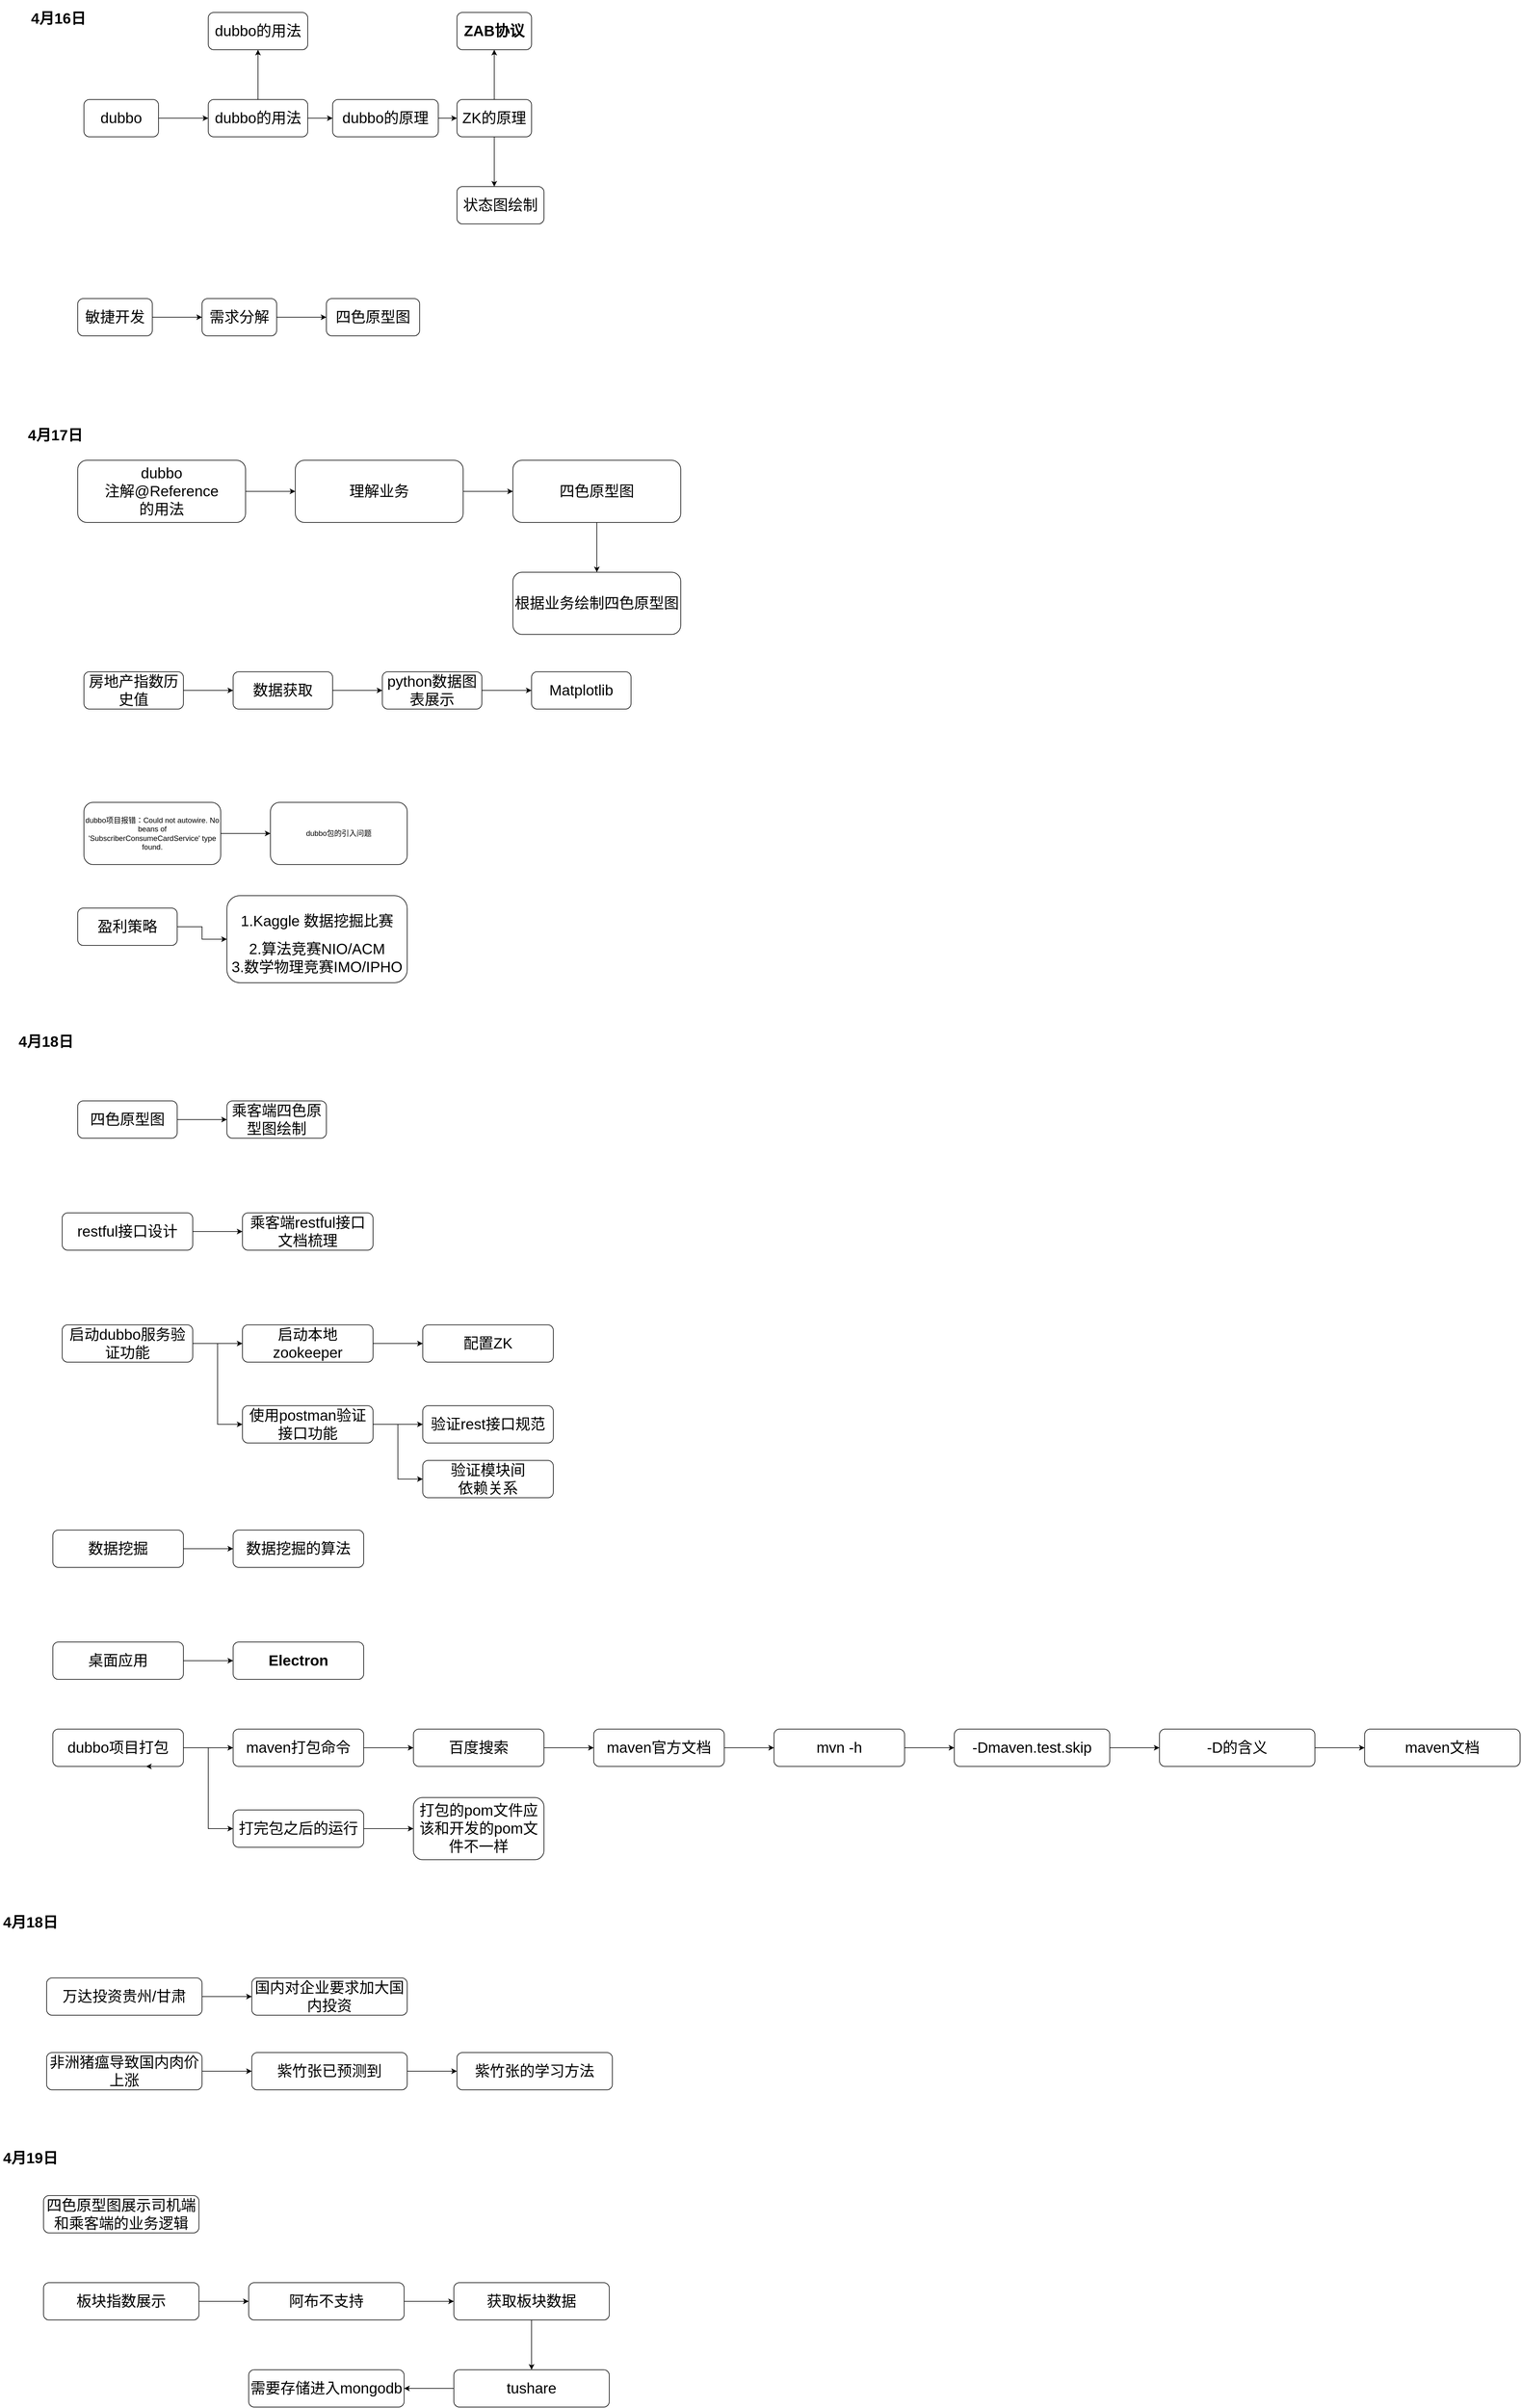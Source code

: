 <mxfile version="10.6.2" type="device"><diagram id="oVafKxZuOsHcIluwij0H" name="第 1 页"><mxGraphModel dx="1010" dy="1802" grid="1" gridSize="10" guides="1" tooltips="1" connect="1" arrows="1" fold="1" page="1" pageScale="1" pageWidth="827" pageHeight="1169" math="0" shadow="0"><root><mxCell id="0"/><mxCell id="1" parent="0"/><mxCell id="cw054OOPwmvata3xrH84-3" value="" style="edgeStyle=orthogonalEdgeStyle;rounded=0;orthogonalLoop=1;jettySize=auto;html=1;" edge="1" parent="1" source="cw054OOPwmvata3xrH84-1" target="cw054OOPwmvata3xrH84-2"><mxGeometry relative="1" as="geometry"/></mxCell><mxCell id="cw054OOPwmvata3xrH84-1" value="&lt;font style=&quot;font-size: 24px&quot;&gt;dubbo&lt;/font&gt;" style="rounded=1;whiteSpace=wrap;html=1;" vertex="1" parent="1"><mxGeometry x="210" y="150" width="120" height="60" as="geometry"/></mxCell><mxCell id="cw054OOPwmvata3xrH84-5" value="" style="edgeStyle=orthogonalEdgeStyle;rounded=0;orthogonalLoop=1;jettySize=auto;html=1;" edge="1" parent="1" source="cw054OOPwmvata3xrH84-2" target="cw054OOPwmvata3xrH84-4"><mxGeometry relative="1" as="geometry"/></mxCell><mxCell id="cw054OOPwmvata3xrH84-23" value="" style="edgeStyle=orthogonalEdgeStyle;rounded=0;orthogonalLoop=1;jettySize=auto;html=1;" edge="1" parent="1" source="cw054OOPwmvata3xrH84-2" target="cw054OOPwmvata3xrH84-22"><mxGeometry relative="1" as="geometry"/></mxCell><mxCell id="cw054OOPwmvata3xrH84-2" value="&lt;font style=&quot;font-size: 24px&quot;&gt;dubbo的用法&lt;/font&gt;" style="rounded=1;whiteSpace=wrap;html=1;" vertex="1" parent="1"><mxGeometry x="410" y="150" width="160" height="60" as="geometry"/></mxCell><mxCell id="cw054OOPwmvata3xrH84-22" value="&lt;font style=&quot;font-size: 24px&quot;&gt;dubbo的用法&lt;/font&gt;" style="rounded=1;whiteSpace=wrap;html=1;" vertex="1" parent="1"><mxGeometry x="410" y="10" width="160" height="60" as="geometry"/></mxCell><mxCell id="cw054OOPwmvata3xrH84-7" value="" style="edgeStyle=orthogonalEdgeStyle;rounded=0;orthogonalLoop=1;jettySize=auto;html=1;" edge="1" parent="1" source="cw054OOPwmvata3xrH84-4" target="cw054OOPwmvata3xrH84-6"><mxGeometry relative="1" as="geometry"/></mxCell><mxCell id="cw054OOPwmvata3xrH84-4" value="&lt;font style=&quot;font-size: 24px&quot;&gt;dubbo的原理&lt;/font&gt;" style="rounded=1;whiteSpace=wrap;html=1;" vertex="1" parent="1"><mxGeometry x="610" y="150" width="170" height="60" as="geometry"/></mxCell><mxCell id="cw054OOPwmvata3xrH84-9" value="" style="edgeStyle=orthogonalEdgeStyle;rounded=0;orthogonalLoop=1;jettySize=auto;html=1;" edge="1" parent="1" source="cw054OOPwmvata3xrH84-6" target="cw054OOPwmvata3xrH84-8"><mxGeometry relative="1" as="geometry"/></mxCell><mxCell id="cw054OOPwmvata3xrH84-13" value="" style="edgeStyle=orthogonalEdgeStyle;rounded=0;orthogonalLoop=1;jettySize=auto;html=1;" edge="1" parent="1" source="cw054OOPwmvata3xrH84-6" target="cw054OOPwmvata3xrH84-12"><mxGeometry relative="1" as="geometry"><Array as="points"><mxPoint x="870" y="270"/><mxPoint x="870" y="270"/></Array></mxGeometry></mxCell><mxCell id="cw054OOPwmvata3xrH84-6" value="&lt;font style=&quot;font-size: 24px&quot;&gt;ZK的原理&lt;/font&gt;" style="rounded=1;whiteSpace=wrap;html=1;" vertex="1" parent="1"><mxGeometry x="810" y="150" width="120" height="60" as="geometry"/></mxCell><mxCell id="cw054OOPwmvata3xrH84-12" value="&lt;span style=&quot;font-size: 24px&quot;&gt;状态图绘制&lt;/span&gt;" style="rounded=1;whiteSpace=wrap;html=1;" vertex="1" parent="1"><mxGeometry x="810" y="290" width="140" height="60" as="geometry"/></mxCell><mxCell id="cw054OOPwmvata3xrH84-8" value="&lt;h1&gt;ZAB协议&lt;/h1&gt;" style="rounded=1;whiteSpace=wrap;html=1;" vertex="1" parent="1"><mxGeometry x="810" y="10" width="120" height="60" as="geometry"/></mxCell><mxCell id="cw054OOPwmvata3xrH84-14" value="&lt;h1&gt;4月16日&lt;/h1&gt;" style="text;html=1;strokeColor=none;fillColor=none;spacing=5;spacingTop=-20;whiteSpace=wrap;overflow=hidden;rounded=0;" vertex="1" parent="1"><mxGeometry x="120" width="190" height="120" as="geometry"/></mxCell><mxCell id="cw054OOPwmvata3xrH84-17" value="" style="edgeStyle=orthogonalEdgeStyle;rounded=0;orthogonalLoop=1;jettySize=auto;html=1;" edge="1" parent="1" source="cw054OOPwmvata3xrH84-15" target="cw054OOPwmvata3xrH84-16"><mxGeometry relative="1" as="geometry"/></mxCell><mxCell id="cw054OOPwmvata3xrH84-15" value="&lt;font style=&quot;font-size: 24px&quot;&gt;敏捷开发&lt;/font&gt;" style="rounded=1;whiteSpace=wrap;html=1;" vertex="1" parent="1"><mxGeometry x="200" y="470" width="120" height="60" as="geometry"/></mxCell><mxCell id="cw054OOPwmvata3xrH84-19" value="" style="edgeStyle=orthogonalEdgeStyle;rounded=0;orthogonalLoop=1;jettySize=auto;html=1;" edge="1" parent="1" source="cw054OOPwmvata3xrH84-16" target="cw054OOPwmvata3xrH84-18"><mxGeometry relative="1" as="geometry"/></mxCell><mxCell id="cw054OOPwmvata3xrH84-16" value="&lt;font style=&quot;font-size: 24px&quot;&gt;需求分解&lt;/font&gt;" style="rounded=1;whiteSpace=wrap;html=1;" vertex="1" parent="1"><mxGeometry x="400" y="470" width="120" height="60" as="geometry"/></mxCell><mxCell id="cw054OOPwmvata3xrH84-18" value="&lt;font style=&quot;font-size: 24px&quot;&gt;四色原型图&lt;/font&gt;" style="rounded=1;whiteSpace=wrap;html=1;" vertex="1" parent="1"><mxGeometry x="600" y="470" width="150" height="60" as="geometry"/></mxCell><mxCell id="cw054OOPwmvata3xrH84-24" value="&lt;h1&gt;4月17日&lt;/h1&gt;" style="text;html=1;strokeColor=none;fillColor=none;spacing=5;spacingTop=-20;whiteSpace=wrap;overflow=hidden;rounded=0;" vertex="1" parent="1"><mxGeometry x="115" y="670" width="135" height="40" as="geometry"/></mxCell><mxCell id="cw054OOPwmvata3xrH84-28" value="" style="edgeStyle=orthogonalEdgeStyle;rounded=0;orthogonalLoop=1;jettySize=auto;html=1;" edge="1" parent="1" source="cw054OOPwmvata3xrH84-26" target="cw054OOPwmvata3xrH84-27"><mxGeometry relative="1" as="geometry"/></mxCell><mxCell id="cw054OOPwmvata3xrH84-26" value="&lt;font style=&quot;font-size: 24px&quot;&gt;dubbo&lt;br&gt;注解@&lt;/font&gt;&lt;span&gt;&lt;font style=&quot;font-size: 24px&quot;&gt;Reference&lt;br&gt;的用法&lt;br&gt;&lt;/font&gt;&lt;/span&gt;" style="rounded=1;whiteSpace=wrap;html=1;" vertex="1" parent="1"><mxGeometry x="200" y="730" width="270" height="100" as="geometry"/></mxCell><mxCell id="cw054OOPwmvata3xrH84-30" value="" style="edgeStyle=orthogonalEdgeStyle;rounded=0;orthogonalLoop=1;jettySize=auto;html=1;" edge="1" parent="1" source="cw054OOPwmvata3xrH84-27" target="cw054OOPwmvata3xrH84-29"><mxGeometry relative="1" as="geometry"/></mxCell><mxCell id="cw054OOPwmvata3xrH84-27" value="&lt;span&gt;&lt;font style=&quot;font-size: 24px&quot;&gt;理解业务&lt;br&gt;&lt;/font&gt;&lt;/span&gt;" style="rounded=1;whiteSpace=wrap;html=1;" vertex="1" parent="1"><mxGeometry x="550" y="730" width="270" height="100" as="geometry"/></mxCell><mxCell id="cw054OOPwmvata3xrH84-32" value="" style="edgeStyle=orthogonalEdgeStyle;rounded=0;orthogonalLoop=1;jettySize=auto;html=1;" edge="1" parent="1" source="cw054OOPwmvata3xrH84-29" target="cw054OOPwmvata3xrH84-31"><mxGeometry relative="1" as="geometry"/></mxCell><mxCell id="cw054OOPwmvata3xrH84-29" value="&lt;span&gt;&lt;font style=&quot;font-size: 24px&quot;&gt;四色原型图&lt;br&gt;&lt;/font&gt;&lt;/span&gt;" style="rounded=1;whiteSpace=wrap;html=1;" vertex="1" parent="1"><mxGeometry x="900" y="730" width="270" height="100" as="geometry"/></mxCell><mxCell id="cw054OOPwmvata3xrH84-31" value="&lt;span&gt;&lt;font style=&quot;font-size: 24px&quot;&gt;根据业务绘制四色原型图&lt;br&gt;&lt;/font&gt;&lt;/span&gt;" style="rounded=1;whiteSpace=wrap;html=1;" vertex="1" parent="1"><mxGeometry x="900" y="910" width="270" height="100" as="geometry"/></mxCell><mxCell id="cw054OOPwmvata3xrH84-36" value="" style="edgeStyle=orthogonalEdgeStyle;rounded=0;orthogonalLoop=1;jettySize=auto;html=1;" edge="1" parent="1" source="cw054OOPwmvata3xrH84-34" target="cw054OOPwmvata3xrH84-35"><mxGeometry relative="1" as="geometry"/></mxCell><mxCell id="cw054OOPwmvata3xrH84-34" value="&lt;span style=&quot;font-size: 24px&quot;&gt;房地产指数历史值&lt;br&gt;&lt;/span&gt;" style="rounded=1;whiteSpace=wrap;html=1;" vertex="1" parent="1"><mxGeometry x="210" y="1070" width="160" height="60" as="geometry"/></mxCell><mxCell id="cw054OOPwmvata3xrH84-38" value="" style="edgeStyle=orthogonalEdgeStyle;rounded=0;orthogonalLoop=1;jettySize=auto;html=1;" edge="1" parent="1" source="cw054OOPwmvata3xrH84-35" target="cw054OOPwmvata3xrH84-37"><mxGeometry relative="1" as="geometry"/></mxCell><mxCell id="cw054OOPwmvata3xrH84-35" value="&lt;span style=&quot;font-size: 24px&quot;&gt;数据获取&lt;br&gt;&lt;/span&gt;" style="rounded=1;whiteSpace=wrap;html=1;" vertex="1" parent="1"><mxGeometry x="450" y="1070" width="160" height="60" as="geometry"/></mxCell><mxCell id="cw054OOPwmvata3xrH84-40" value="" style="edgeStyle=orthogonalEdgeStyle;rounded=0;orthogonalLoop=1;jettySize=auto;html=1;" edge="1" parent="1" source="cw054OOPwmvata3xrH84-37" target="cw054OOPwmvata3xrH84-39"><mxGeometry relative="1" as="geometry"/></mxCell><mxCell id="cw054OOPwmvata3xrH84-37" value="&lt;span style=&quot;font-size: 24px&quot;&gt;python数据图表展示&lt;br&gt;&lt;/span&gt;" style="rounded=1;whiteSpace=wrap;html=1;" vertex="1" parent="1"><mxGeometry x="690" y="1070" width="160" height="60" as="geometry"/></mxCell><mxCell id="cw054OOPwmvata3xrH84-39" value="&lt;h1&gt;&lt;span style=&quot;font-weight: normal&quot;&gt;Matplotlib&lt;/span&gt;&lt;/h1&gt;" style="rounded=1;whiteSpace=wrap;html=1;" vertex="1" parent="1"><mxGeometry x="930" y="1070" width="160" height="60" as="geometry"/></mxCell><mxCell id="cw054OOPwmvata3xrH84-45" value="" style="edgeStyle=orthogonalEdgeStyle;rounded=0;orthogonalLoop=1;jettySize=auto;html=1;" edge="1" parent="1" source="cw054OOPwmvata3xrH84-42" target="cw054OOPwmvata3xrH84-44"><mxGeometry relative="1" as="geometry"/></mxCell><mxCell id="cw054OOPwmvata3xrH84-42" value="&lt;span&gt;dubbo项目报错：Could not autowire. No beans of 'SubscriberConsumeCardService' type found.&lt;/span&gt;&lt;br&gt;" style="rounded=1;whiteSpace=wrap;html=1;" vertex="1" parent="1"><mxGeometry x="210" y="1280" width="220" height="100" as="geometry"/></mxCell><mxCell id="cw054OOPwmvata3xrH84-44" value="&lt;span&gt;dubbo包的引入问题&lt;/span&gt;&lt;br&gt;" style="rounded=1;whiteSpace=wrap;html=1;" vertex="1" parent="1"><mxGeometry x="510" y="1280" width="220" height="100" as="geometry"/></mxCell><mxCell id="cw054OOPwmvata3xrH84-49" value="" style="edgeStyle=orthogonalEdgeStyle;rounded=0;orthogonalLoop=1;jettySize=auto;html=1;" edge="1" parent="1" source="cw054OOPwmvata3xrH84-47" target="cw054OOPwmvata3xrH84-48"><mxGeometry relative="1" as="geometry"/></mxCell><mxCell id="cw054OOPwmvata3xrH84-47" value="&lt;span style=&quot;font-size: 24px&quot;&gt;盈利策略&lt;br&gt;&lt;/span&gt;" style="rounded=1;whiteSpace=wrap;html=1;" vertex="1" parent="1"><mxGeometry x="200" y="1450" width="160" height="60" as="geometry"/></mxCell><mxCell id="cw054OOPwmvata3xrH84-48" value="&lt;h1&gt;&lt;span style=&quot;font-weight: normal&quot;&gt;&lt;font style=&quot;font-size: 24px&quot;&gt;1.Kaggle 数据挖掘比赛&lt;/font&gt;&lt;/span&gt;&lt;/h1&gt;&lt;div&gt;&lt;font style=&quot;font-size: 24px&quot;&gt;2.算法竞赛NIO/ACM&lt;/font&gt;&lt;/div&gt;&lt;div&gt;&lt;font style=&quot;font-size: 24px&quot;&gt;3.数学物理竞赛IMO/IPHO&lt;/font&gt;&lt;/div&gt;" style="rounded=1;whiteSpace=wrap;html=1;" vertex="1" parent="1"><mxGeometry x="440" y="1430" width="290" height="140" as="geometry"/></mxCell><mxCell id="cw054OOPwmvata3xrH84-50" value="&lt;h1&gt;4月18日&lt;/h1&gt;" style="text;html=1;strokeColor=none;fillColor=none;spacing=5;spacingTop=-20;whiteSpace=wrap;overflow=hidden;rounded=0;" vertex="1" parent="1"><mxGeometry x="100" y="1645" width="140" height="40" as="geometry"/></mxCell><mxCell id="cw054OOPwmvata3xrH84-54" value="" style="edgeStyle=orthogonalEdgeStyle;rounded=0;orthogonalLoop=1;jettySize=auto;html=1;" edge="1" parent="1" source="cw054OOPwmvata3xrH84-51" target="cw054OOPwmvata3xrH84-53"><mxGeometry relative="1" as="geometry"/></mxCell><mxCell id="cw054OOPwmvata3xrH84-51" value="&lt;span style=&quot;font-size: 24px&quot;&gt;四色原型图&lt;br&gt;&lt;/span&gt;" style="rounded=1;whiteSpace=wrap;html=1;" vertex="1" parent="1"><mxGeometry x="200" y="1760" width="160" height="60" as="geometry"/></mxCell><mxCell id="cw054OOPwmvata3xrH84-53" value="&lt;span style=&quot;font-size: 24px&quot;&gt;乘客端四色原型图绘制&lt;br&gt;&lt;/span&gt;" style="rounded=1;whiteSpace=wrap;html=1;" vertex="1" parent="1"><mxGeometry x="440" y="1760" width="160" height="60" as="geometry"/></mxCell><mxCell id="cw054OOPwmvata3xrH84-56" value="" style="edgeStyle=orthogonalEdgeStyle;rounded=0;orthogonalLoop=1;jettySize=auto;html=1;" edge="1" parent="1" source="cw054OOPwmvata3xrH84-52" target="cw054OOPwmvata3xrH84-55"><mxGeometry relative="1" as="geometry"/></mxCell><mxCell id="cw054OOPwmvata3xrH84-52" value="&lt;span style=&quot;font-size: 24px&quot;&gt;restful接口设计&lt;br&gt;&lt;/span&gt;" style="rounded=1;whiteSpace=wrap;html=1;" vertex="1" parent="1"><mxGeometry x="175" y="1940" width="210" height="60" as="geometry"/></mxCell><mxCell id="cw054OOPwmvata3xrH84-55" value="&lt;span style=&quot;font-size: 24px&quot;&gt;乘客端restful接口文档梳理&lt;br&gt;&lt;/span&gt;" style="rounded=1;whiteSpace=wrap;html=1;" vertex="1" parent="1"><mxGeometry x="465" y="1940" width="210" height="60" as="geometry"/></mxCell><mxCell id="cw054OOPwmvata3xrH84-59" value="" style="edgeStyle=orthogonalEdgeStyle;rounded=0;orthogonalLoop=1;jettySize=auto;html=1;" edge="1" parent="1" source="cw054OOPwmvata3xrH84-57" target="cw054OOPwmvata3xrH84-58"><mxGeometry relative="1" as="geometry"/></mxCell><mxCell id="cw054OOPwmvata3xrH84-64" style="edgeStyle=orthogonalEdgeStyle;rounded=0;orthogonalLoop=1;jettySize=auto;html=1;entryX=0;entryY=0.5;entryDx=0;entryDy=0;" edge="1" parent="1" source="cw054OOPwmvata3xrH84-57" target="cw054OOPwmvata3xrH84-62"><mxGeometry relative="1" as="geometry"/></mxCell><mxCell id="cw054OOPwmvata3xrH84-57" value="&lt;span style=&quot;font-size: 24px&quot;&gt;启动dubbo服务验证功能&lt;br&gt;&lt;/span&gt;" style="rounded=1;whiteSpace=wrap;html=1;" vertex="1" parent="1"><mxGeometry x="175" y="2120" width="210" height="60" as="geometry"/></mxCell><mxCell id="cw054OOPwmvata3xrH84-69" style="edgeStyle=orthogonalEdgeStyle;rounded=0;orthogonalLoop=1;jettySize=auto;html=1;entryX=0;entryY=0.5;entryDx=0;entryDy=0;" edge="1" parent="1" source="cw054OOPwmvata3xrH84-62" target="cw054OOPwmvata3xrH84-67"><mxGeometry relative="1" as="geometry"/></mxCell><mxCell id="cw054OOPwmvata3xrH84-71" style="edgeStyle=orthogonalEdgeStyle;rounded=0;orthogonalLoop=1;jettySize=auto;html=1;entryX=0;entryY=0.5;entryDx=0;entryDy=0;" edge="1" parent="1" source="cw054OOPwmvata3xrH84-62" target="cw054OOPwmvata3xrH84-70"><mxGeometry relative="1" as="geometry"/></mxCell><mxCell id="cw054OOPwmvata3xrH84-62" value="&lt;span style=&quot;font-size: 24px&quot;&gt;使用postman验证接口功能&lt;br&gt;&lt;/span&gt;" style="rounded=1;whiteSpace=wrap;html=1;" vertex="1" parent="1"><mxGeometry x="465" y="2250" width="210" height="60" as="geometry"/></mxCell><mxCell id="cw054OOPwmvata3xrH84-67" value="&lt;span style=&quot;font-size: 24px&quot;&gt;验证rest接口规范&lt;br&gt;&lt;/span&gt;" style="rounded=1;whiteSpace=wrap;html=1;" vertex="1" parent="1"><mxGeometry x="755" y="2250" width="210" height="60" as="geometry"/></mxCell><mxCell id="cw054OOPwmvata3xrH84-61" value="" style="edgeStyle=orthogonalEdgeStyle;rounded=0;orthogonalLoop=1;jettySize=auto;html=1;" edge="1" parent="1" source="cw054OOPwmvata3xrH84-58" target="cw054OOPwmvata3xrH84-60"><mxGeometry relative="1" as="geometry"/></mxCell><mxCell id="cw054OOPwmvata3xrH84-58" value="&lt;span style=&quot;font-size: 24px&quot;&gt;启动本地zookeeper&lt;br&gt;&lt;/span&gt;" style="rounded=1;whiteSpace=wrap;html=1;" vertex="1" parent="1"><mxGeometry x="465" y="2120" width="210" height="60" as="geometry"/></mxCell><mxCell id="cw054OOPwmvata3xrH84-60" value="&lt;span style=&quot;font-size: 24px&quot;&gt;配置ZK&lt;br&gt;&lt;/span&gt;" style="rounded=1;whiteSpace=wrap;html=1;" vertex="1" parent="1"><mxGeometry x="755" y="2120" width="210" height="60" as="geometry"/></mxCell><mxCell id="cw054OOPwmvata3xrH84-70" value="&lt;span style=&quot;font-size: 24px&quot;&gt;验证模块间&lt;br&gt;依赖关系&lt;br&gt;&lt;/span&gt;" style="rounded=1;whiteSpace=wrap;html=1;" vertex="1" parent="1"><mxGeometry x="755" y="2338" width="210" height="60" as="geometry"/></mxCell><mxCell id="cw054OOPwmvata3xrH84-74" value="" style="edgeStyle=orthogonalEdgeStyle;rounded=0;orthogonalLoop=1;jettySize=auto;html=1;" edge="1" parent="1" source="cw054OOPwmvata3xrH84-72" target="cw054OOPwmvata3xrH84-73"><mxGeometry relative="1" as="geometry"/></mxCell><mxCell id="cw054OOPwmvata3xrH84-72" value="&lt;span style=&quot;font-size: 24px&quot;&gt;数据挖掘&lt;br&gt;&lt;/span&gt;" style="rounded=1;whiteSpace=wrap;html=1;" vertex="1" parent="1"><mxGeometry x="160" y="2450" width="210" height="60" as="geometry"/></mxCell><mxCell id="cw054OOPwmvata3xrH84-73" value="&lt;span style=&quot;font-size: 24px&quot;&gt;数据挖掘的算法&lt;br&gt;&lt;/span&gt;" style="rounded=1;whiteSpace=wrap;html=1;" vertex="1" parent="1"><mxGeometry x="450" y="2450" width="210" height="60" as="geometry"/></mxCell><mxCell id="cw054OOPwmvata3xrH84-78" value="" style="edgeStyle=orthogonalEdgeStyle;rounded=0;orthogonalLoop=1;jettySize=auto;html=1;" edge="1" parent="1" source="cw054OOPwmvata3xrH84-76" target="cw054OOPwmvata3xrH84-77"><mxGeometry relative="1" as="geometry"/></mxCell><mxCell id="cw054OOPwmvata3xrH84-76" value="&lt;span style=&quot;font-size: 24px&quot;&gt;桌面应用&lt;br&gt;&lt;/span&gt;" style="rounded=1;whiteSpace=wrap;html=1;" vertex="1" parent="1"><mxGeometry x="160" y="2630" width="210" height="60" as="geometry"/></mxCell><mxCell id="cw054OOPwmvata3xrH84-77" value="&lt;h1&gt;&lt;span&gt;Electron&lt;/span&gt;&lt;/h1&gt;" style="rounded=1;whiteSpace=wrap;html=1;" vertex="1" parent="1"><mxGeometry x="450" y="2630" width="210" height="60" as="geometry"/></mxCell><mxCell id="cw054OOPwmvata3xrH84-81" value="" style="edgeStyle=orthogonalEdgeStyle;rounded=0;orthogonalLoop=1;jettySize=auto;html=1;" edge="1" parent="1" source="cw054OOPwmvata3xrH84-79" target="cw054OOPwmvata3xrH84-80"><mxGeometry relative="1" as="geometry"/></mxCell><mxCell id="cw054OOPwmvata3xrH84-96" style="edgeStyle=orthogonalEdgeStyle;rounded=0;orthogonalLoop=1;jettySize=auto;html=1;entryX=0;entryY=0.5;entryDx=0;entryDy=0;" edge="1" parent="1" source="cw054OOPwmvata3xrH84-79" target="cw054OOPwmvata3xrH84-94"><mxGeometry relative="1" as="geometry"/></mxCell><mxCell id="cw054OOPwmvata3xrH84-79" value="&lt;span style=&quot;font-size: 24px&quot;&gt;dubbo项目打包&lt;br&gt;&lt;/span&gt;" style="rounded=1;whiteSpace=wrap;html=1;" vertex="1" parent="1"><mxGeometry x="160" y="2770" width="210" height="60" as="geometry"/></mxCell><mxCell id="cw054OOPwmvata3xrH84-98" value="" style="edgeStyle=orthogonalEdgeStyle;rounded=0;orthogonalLoop=1;jettySize=auto;html=1;" edge="1" parent="1" source="cw054OOPwmvata3xrH84-94" target="cw054OOPwmvata3xrH84-97"><mxGeometry relative="1" as="geometry"/></mxCell><mxCell id="cw054OOPwmvata3xrH84-94" value="&lt;span style=&quot;font-size: 24px&quot;&gt;打完包之后的运行&lt;br&gt;&lt;/span&gt;" style="rounded=1;whiteSpace=wrap;html=1;" vertex="1" parent="1"><mxGeometry x="450" y="2900" width="210" height="60" as="geometry"/></mxCell><mxCell id="cw054OOPwmvata3xrH84-97" value="&lt;span style=&quot;font-size: 24px&quot;&gt;打包的pom文件应该和开发的pom文件不一样&lt;br&gt;&lt;/span&gt;" style="rounded=1;whiteSpace=wrap;html=1;" vertex="1" parent="1"><mxGeometry x="740" y="2880" width="210" height="100" as="geometry"/></mxCell><mxCell id="cw054OOPwmvata3xrH84-83" value="" style="edgeStyle=orthogonalEdgeStyle;rounded=0;orthogonalLoop=1;jettySize=auto;html=1;" edge="1" parent="1" source="cw054OOPwmvata3xrH84-80" target="cw054OOPwmvata3xrH84-82"><mxGeometry relative="1" as="geometry"/></mxCell><mxCell id="cw054OOPwmvata3xrH84-80" value="&lt;span style=&quot;font-size: 24px&quot;&gt;maven打包命令&lt;br&gt;&lt;/span&gt;" style="rounded=1;whiteSpace=wrap;html=1;" vertex="1" parent="1"><mxGeometry x="450" y="2770" width="210" height="60" as="geometry"/></mxCell><mxCell id="cw054OOPwmvata3xrH84-85" value="" style="edgeStyle=orthogonalEdgeStyle;rounded=0;orthogonalLoop=1;jettySize=auto;html=1;" edge="1" parent="1" source="cw054OOPwmvata3xrH84-82" target="cw054OOPwmvata3xrH84-84"><mxGeometry relative="1" as="geometry"/></mxCell><mxCell id="cw054OOPwmvata3xrH84-82" value="&lt;span style=&quot;font-size: 24px&quot;&gt;百度搜索&lt;br&gt;&lt;/span&gt;" style="rounded=1;whiteSpace=wrap;html=1;" vertex="1" parent="1"><mxGeometry x="740" y="2770" width="210" height="60" as="geometry"/></mxCell><mxCell id="cw054OOPwmvata3xrH84-87" value="" style="edgeStyle=orthogonalEdgeStyle;rounded=0;orthogonalLoop=1;jettySize=auto;html=1;" edge="1" parent="1" source="cw054OOPwmvata3xrH84-84" target="cw054OOPwmvata3xrH84-86"><mxGeometry relative="1" as="geometry"/></mxCell><mxCell id="cw054OOPwmvata3xrH84-84" value="&lt;span style=&quot;font-size: 24px&quot;&gt;maven官方文档&lt;br&gt;&lt;/span&gt;" style="rounded=1;whiteSpace=wrap;html=1;" vertex="1" parent="1"><mxGeometry x="1030" y="2770" width="210" height="60" as="geometry"/></mxCell><mxCell id="cw054OOPwmvata3xrH84-89" value="" style="edgeStyle=orthogonalEdgeStyle;rounded=0;orthogonalLoop=1;jettySize=auto;html=1;" edge="1" parent="1" source="cw054OOPwmvata3xrH84-86" target="cw054OOPwmvata3xrH84-88"><mxGeometry relative="1" as="geometry"/></mxCell><mxCell id="cw054OOPwmvata3xrH84-86" value="&lt;span style=&quot;font-size: 24px&quot;&gt;mvn -h&lt;br&gt;&lt;/span&gt;" style="rounded=1;whiteSpace=wrap;html=1;" vertex="1" parent="1"><mxGeometry x="1320" y="2770" width="210" height="60" as="geometry"/></mxCell><mxCell id="cw054OOPwmvata3xrH84-91" value="" style="edgeStyle=orthogonalEdgeStyle;rounded=0;orthogonalLoop=1;jettySize=auto;html=1;" edge="1" parent="1" source="cw054OOPwmvata3xrH84-88" target="cw054OOPwmvata3xrH84-90"><mxGeometry relative="1" as="geometry"/></mxCell><mxCell id="cw054OOPwmvata3xrH84-88" value="&lt;span&gt;&lt;font style=&quot;font-size: 24px&quot;&gt;-Dmaven.test.skip&lt;/font&gt;&lt;/span&gt;&lt;br&gt;" style="rounded=1;whiteSpace=wrap;html=1;" vertex="1" parent="1"><mxGeometry x="1610" y="2770" width="250" height="60" as="geometry"/></mxCell><mxCell id="cw054OOPwmvata3xrH84-93" value="" style="edgeStyle=orthogonalEdgeStyle;rounded=0;orthogonalLoop=1;jettySize=auto;html=1;" edge="1" parent="1" source="cw054OOPwmvata3xrH84-90" target="cw054OOPwmvata3xrH84-92"><mxGeometry relative="1" as="geometry"/></mxCell><mxCell id="cw054OOPwmvata3xrH84-90" value="&lt;span&gt;&lt;font style=&quot;font-size: 24px&quot;&gt;-D的含义&lt;/font&gt;&lt;/span&gt;&lt;br&gt;" style="rounded=1;whiteSpace=wrap;html=1;" vertex="1" parent="1"><mxGeometry x="1940" y="2770" width="250" height="60" as="geometry"/></mxCell><mxCell id="cw054OOPwmvata3xrH84-92" value="&lt;span&gt;&lt;font style=&quot;font-size: 24px&quot;&gt;maven文档&lt;/font&gt;&lt;/span&gt;&lt;br&gt;" style="rounded=1;whiteSpace=wrap;html=1;" vertex="1" parent="1"><mxGeometry x="2270" y="2770" width="250" height="60" as="geometry"/></mxCell><mxCell id="cw054OOPwmvata3xrH84-100" value="&lt;h1&gt;4月18日&lt;/h1&gt;" style="text;html=1;strokeColor=none;fillColor=none;spacing=5;spacingTop=-20;whiteSpace=wrap;overflow=hidden;rounded=0;" vertex="1" parent="1"><mxGeometry x="75" y="3060.8" width="140" height="40" as="geometry"/></mxCell><mxCell id="cw054OOPwmvata3xrH84-102" style="edgeStyle=orthogonalEdgeStyle;rounded=0;orthogonalLoop=1;jettySize=auto;html=1;exitX=0.75;exitY=1;exitDx=0;exitDy=0;entryX=0.714;entryY=1;entryDx=0;entryDy=0;entryPerimeter=0;" edge="1" parent="1" source="cw054OOPwmvata3xrH84-79" target="cw054OOPwmvata3xrH84-79"><mxGeometry relative="1" as="geometry"/></mxCell><mxCell id="cw054OOPwmvata3xrH84-107" value="" style="edgeStyle=orthogonalEdgeStyle;rounded=0;orthogonalLoop=1;jettySize=auto;html=1;" edge="1" parent="1" source="cw054OOPwmvata3xrH84-103" target="cw054OOPwmvata3xrH84-106"><mxGeometry relative="1" as="geometry"/></mxCell><mxCell id="cw054OOPwmvata3xrH84-103" value="&lt;span style=&quot;font-size: 24px&quot;&gt;万达投资贵州/甘肃&lt;br&gt;&lt;/span&gt;" style="rounded=1;whiteSpace=wrap;html=1;" vertex="1" parent="1"><mxGeometry x="150" y="3170" width="250" height="60" as="geometry"/></mxCell><mxCell id="cw054OOPwmvata3xrH84-106" value="&lt;span style=&quot;font-size: 24px&quot;&gt;国内对企业要求加大国内投资&lt;br&gt;&lt;/span&gt;" style="rounded=1;whiteSpace=wrap;html=1;" vertex="1" parent="1"><mxGeometry x="480" y="3170" width="250" height="60" as="geometry"/></mxCell><mxCell id="cw054OOPwmvata3xrH84-111" value="" style="edgeStyle=orthogonalEdgeStyle;rounded=0;orthogonalLoop=1;jettySize=auto;html=1;" edge="1" parent="1" source="cw054OOPwmvata3xrH84-109" target="cw054OOPwmvata3xrH84-110"><mxGeometry relative="1" as="geometry"/></mxCell><mxCell id="cw054OOPwmvata3xrH84-109" value="&lt;span style=&quot;font-size: 24px&quot;&gt;非洲猪瘟导致国内肉价上涨&lt;br&gt;&lt;/span&gt;" style="rounded=1;whiteSpace=wrap;html=1;" vertex="1" parent="1"><mxGeometry x="150" y="3290" width="250" height="60" as="geometry"/></mxCell><mxCell id="cw054OOPwmvata3xrH84-113" value="" style="edgeStyle=orthogonalEdgeStyle;rounded=0;orthogonalLoop=1;jettySize=auto;html=1;" edge="1" parent="1" source="cw054OOPwmvata3xrH84-110" target="cw054OOPwmvata3xrH84-112"><mxGeometry relative="1" as="geometry"/></mxCell><mxCell id="cw054OOPwmvata3xrH84-110" value="&lt;span style=&quot;font-size: 24px&quot;&gt;紫竹张已预测到&lt;br&gt;&lt;/span&gt;" style="rounded=1;whiteSpace=wrap;html=1;" vertex="1" parent="1"><mxGeometry x="480" y="3290" width="250" height="60" as="geometry"/></mxCell><mxCell id="cw054OOPwmvata3xrH84-112" value="&lt;span style=&quot;font-size: 24px&quot;&gt;紫竹张的学习方法&lt;br&gt;&lt;/span&gt;" style="rounded=1;whiteSpace=wrap;html=1;" vertex="1" parent="1"><mxGeometry x="810" y="3290" width="250" height="60" as="geometry"/></mxCell><mxCell id="cw054OOPwmvata3xrH84-114" value="&lt;h1&gt;4月19日&lt;/h1&gt;" style="text;html=1;strokeColor=none;fillColor=none;spacing=5;spacingTop=-20;whiteSpace=wrap;overflow=hidden;rounded=0;" vertex="1" parent="1"><mxGeometry x="75" y="3439.8" width="140" height="40" as="geometry"/></mxCell><mxCell id="cw054OOPwmvata3xrH84-115" value="&lt;span style=&quot;font-size: 24px&quot;&gt;四色原型图展示司机端和乘客端的业务逻辑&lt;br&gt;&lt;/span&gt;" style="rounded=1;whiteSpace=wrap;html=1;" vertex="1" parent="1"><mxGeometry x="145" y="3520" width="250" height="60" as="geometry"/></mxCell><mxCell id="cw054OOPwmvata3xrH84-118" value="" style="edgeStyle=orthogonalEdgeStyle;rounded=0;orthogonalLoop=1;jettySize=auto;html=1;" edge="1" parent="1" source="cw054OOPwmvata3xrH84-116" target="cw054OOPwmvata3xrH84-117"><mxGeometry relative="1" as="geometry"/></mxCell><mxCell id="cw054OOPwmvata3xrH84-116" value="&lt;span style=&quot;font-size: 24px&quot;&gt;板块指数展示&lt;br&gt;&lt;/span&gt;" style="rounded=1;whiteSpace=wrap;html=1;" vertex="1" parent="1"><mxGeometry x="145" y="3660" width="250" height="60" as="geometry"/></mxCell><mxCell id="cw054OOPwmvata3xrH84-120" value="" style="edgeStyle=orthogonalEdgeStyle;rounded=0;orthogonalLoop=1;jettySize=auto;html=1;" edge="1" parent="1" source="cw054OOPwmvata3xrH84-117" target="cw054OOPwmvata3xrH84-119"><mxGeometry relative="1" as="geometry"/></mxCell><mxCell id="cw054OOPwmvata3xrH84-117" value="&lt;span style=&quot;font-size: 24px&quot;&gt;阿布不支持&lt;br&gt;&lt;/span&gt;" style="rounded=1;whiteSpace=wrap;html=1;" vertex="1" parent="1"><mxGeometry x="475" y="3660" width="250" height="60" as="geometry"/></mxCell><mxCell id="cw054OOPwmvata3xrH84-122" value="" style="edgeStyle=orthogonalEdgeStyle;rounded=0;orthogonalLoop=1;jettySize=auto;html=1;" edge="1" parent="1" source="cw054OOPwmvata3xrH84-119" target="cw054OOPwmvata3xrH84-121"><mxGeometry relative="1" as="geometry"/></mxCell><mxCell id="cw054OOPwmvata3xrH84-119" value="&lt;span style=&quot;font-size: 24px&quot;&gt;获取板块数据&lt;br&gt;&lt;/span&gt;" style="rounded=1;whiteSpace=wrap;html=1;" vertex="1" parent="1"><mxGeometry x="805" y="3660" width="250" height="60" as="geometry"/></mxCell><mxCell id="cw054OOPwmvata3xrH84-124" value="" style="edgeStyle=orthogonalEdgeStyle;rounded=0;orthogonalLoop=1;jettySize=auto;html=1;" edge="1" parent="1" source="cw054OOPwmvata3xrH84-121" target="cw054OOPwmvata3xrH84-123"><mxGeometry relative="1" as="geometry"/></mxCell><mxCell id="cw054OOPwmvata3xrH84-121" value="&lt;span style=&quot;font-size: 24px&quot;&gt;tushare&lt;br&gt;&lt;/span&gt;" style="rounded=1;whiteSpace=wrap;html=1;" vertex="1" parent="1"><mxGeometry x="805" y="3800" width="250" height="60" as="geometry"/></mxCell><mxCell id="cw054OOPwmvata3xrH84-123" value="&lt;span style=&quot;font-size: 24px&quot;&gt;需要存储进入mongodb&lt;br&gt;&lt;/span&gt;" style="rounded=1;whiteSpace=wrap;html=1;" vertex="1" parent="1"><mxGeometry x="475" y="3800" width="250" height="60" as="geometry"/></mxCell></root></mxGraphModel></diagram></mxfile>
